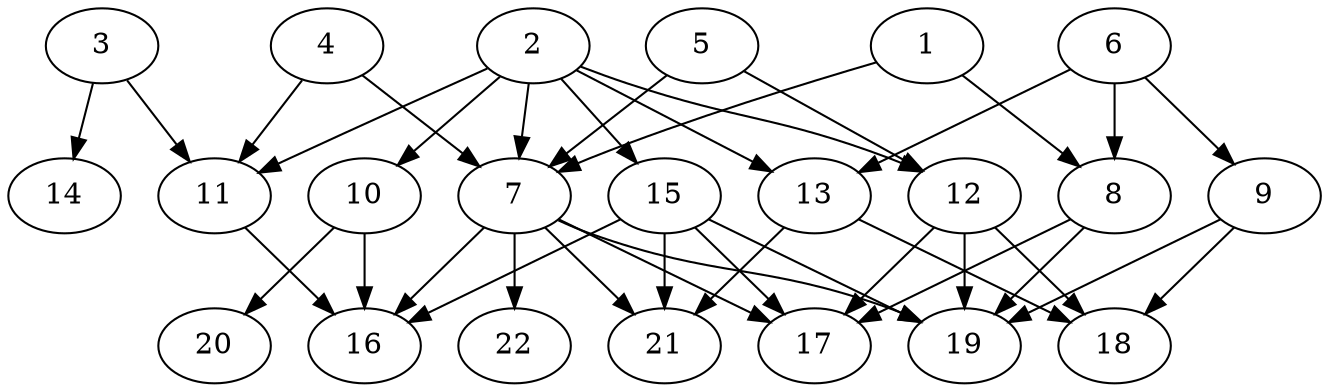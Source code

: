 // DAG (tier=2-normal, mode=data, n=22, ccr=0.426, fat=0.636, density=0.569, regular=0.545, jump=0.108, mindata=2097152, maxdata=16777216)
// DAG automatically generated by daggen at Sun Aug 24 16:33:34 2025
// /home/ermia/Project/Environments/daggen/bin/daggen --dot --ccr 0.426 --fat 0.636 --regular 0.545 --density 0.569 --jump 0.108 --mindata 2097152 --maxdata 16777216 -n 22 
digraph G {
  1 [size="692774486849936687104", alpha="0.06", expect_size="346387243424968343552"]
  1 -> 7 [size ="626351195291648"]
  1 -> 8 [size ="626351195291648"]
  2 [size="40827061445461648", alpha="0.11", expect_size="20413530722730824"]
  2 -> 7 [size ="61515877056512"]
  2 -> 10 [size ="61515877056512"]
  2 -> 11 [size ="61515877056512"]
  2 -> 12 [size ="61515877056512"]
  2 -> 13 [size ="61515877056512"]
  2 -> 15 [size ="61515877056512"]
  3 [size="164146044657102487552", alpha="0.08", expect_size="82073022328551243776"]
  3 -> 11 [size ="239833733660672"]
  3 -> 14 [size ="239833733660672"]
  4 [size="60610412128178472", alpha="0.09", expect_size="30305206064089236"]
  4 -> 7 [size ="1914713734643712"]
  4 -> 11 [size ="1914713734643712"]
  5 [size="26358848829279484", alpha="0.08", expect_size="13179424414639742"]
  5 -> 7 [size ="1705564069429248"]
  5 -> 12 [size ="1705564069429248"]
  6 [size="4627034559101280452608", alpha="0.13", expect_size="2313517279550640226304"]
  6 -> 8 [size ="2221391722053632"]
  6 -> 9 [size ="2221391722053632"]
  6 -> 13 [size ="2221391722053632"]
  7 [size="72902879428572160", alpha="0.05", expect_size="36451439714286080"]
  7 -> 16 [size ="2169281957593088"]
  7 -> 17 [size ="2169281957593088"]
  7 -> 19 [size ="2169281957593088"]
  7 -> 21 [size ="2169281957593088"]
  7 -> 22 [size ="2169281957593088"]
  8 [size="2553516474166830592", alpha="0.07", expect_size="1276758237083415296"]
  8 -> 17 [size ="1909647686500352"]
  8 -> 19 [size ="1909647686500352"]
  9 [size="83082059607338880", alpha="0.18", expect_size="41541029803669440"]
  9 -> 18 [size ="1663483816968192"]
  9 -> 19 [size ="1663483816968192"]
  10 [size="5067826021996380160", alpha="0.02", expect_size="2533913010998190080"]
  10 -> 16 [size ="1814174355161088"]
  10 -> 20 [size ="1814174355161088"]
  11 [size="1836818784492560128", alpha="0.10", expect_size="918409392246280064"]
  11 -> 16 [size ="878063793471488"]
  12 [size="145274152436349312", alpha="0.19", expect_size="72637076218174656"]
  12 -> 17 [size ="85953041399808"]
  12 -> 18 [size ="85953041399808"]
  12 -> 19 [size ="85953041399808"]
  13 [size="31010248810574024", alpha="0.14", expect_size="15505124405287012"]
  13 -> 18 [size ="1188509800988672"]
  13 -> 21 [size ="1188509800988672"]
  14 [size="3039490785783593304064", alpha="0.16", expect_size="1519745392891796652032"]
  15 [size="294995536016150720", alpha="0.01", expect_size="147497768008075360"]
  15 -> 16 [size ="137662098833408"]
  15 -> 17 [size ="137662098833408"]
  15 -> 19 [size ="137662098833408"]
  15 -> 21 [size ="137662098833408"]
  16 [size="5480557887912277", alpha="0.18", expect_size="2740278943956138"]
  17 [size="14442543782020956", alpha="0.12", expect_size="7221271891010478"]
  18 [size="45543471360442072", alpha="0.11", expect_size="22771735680221036"]
  19 [size="1869459769309605376", alpha="0.20", expect_size="934729884654802688"]
  20 [size="2540396601147392000000", alpha="0.09", expect_size="1270198300573696000000"]
  21 [size="265418407976732480", alpha="0.02", expect_size="132709203988366240"]
  22 [size="64796941588510552", alpha="0.01", expect_size="32398470794255276"]
}